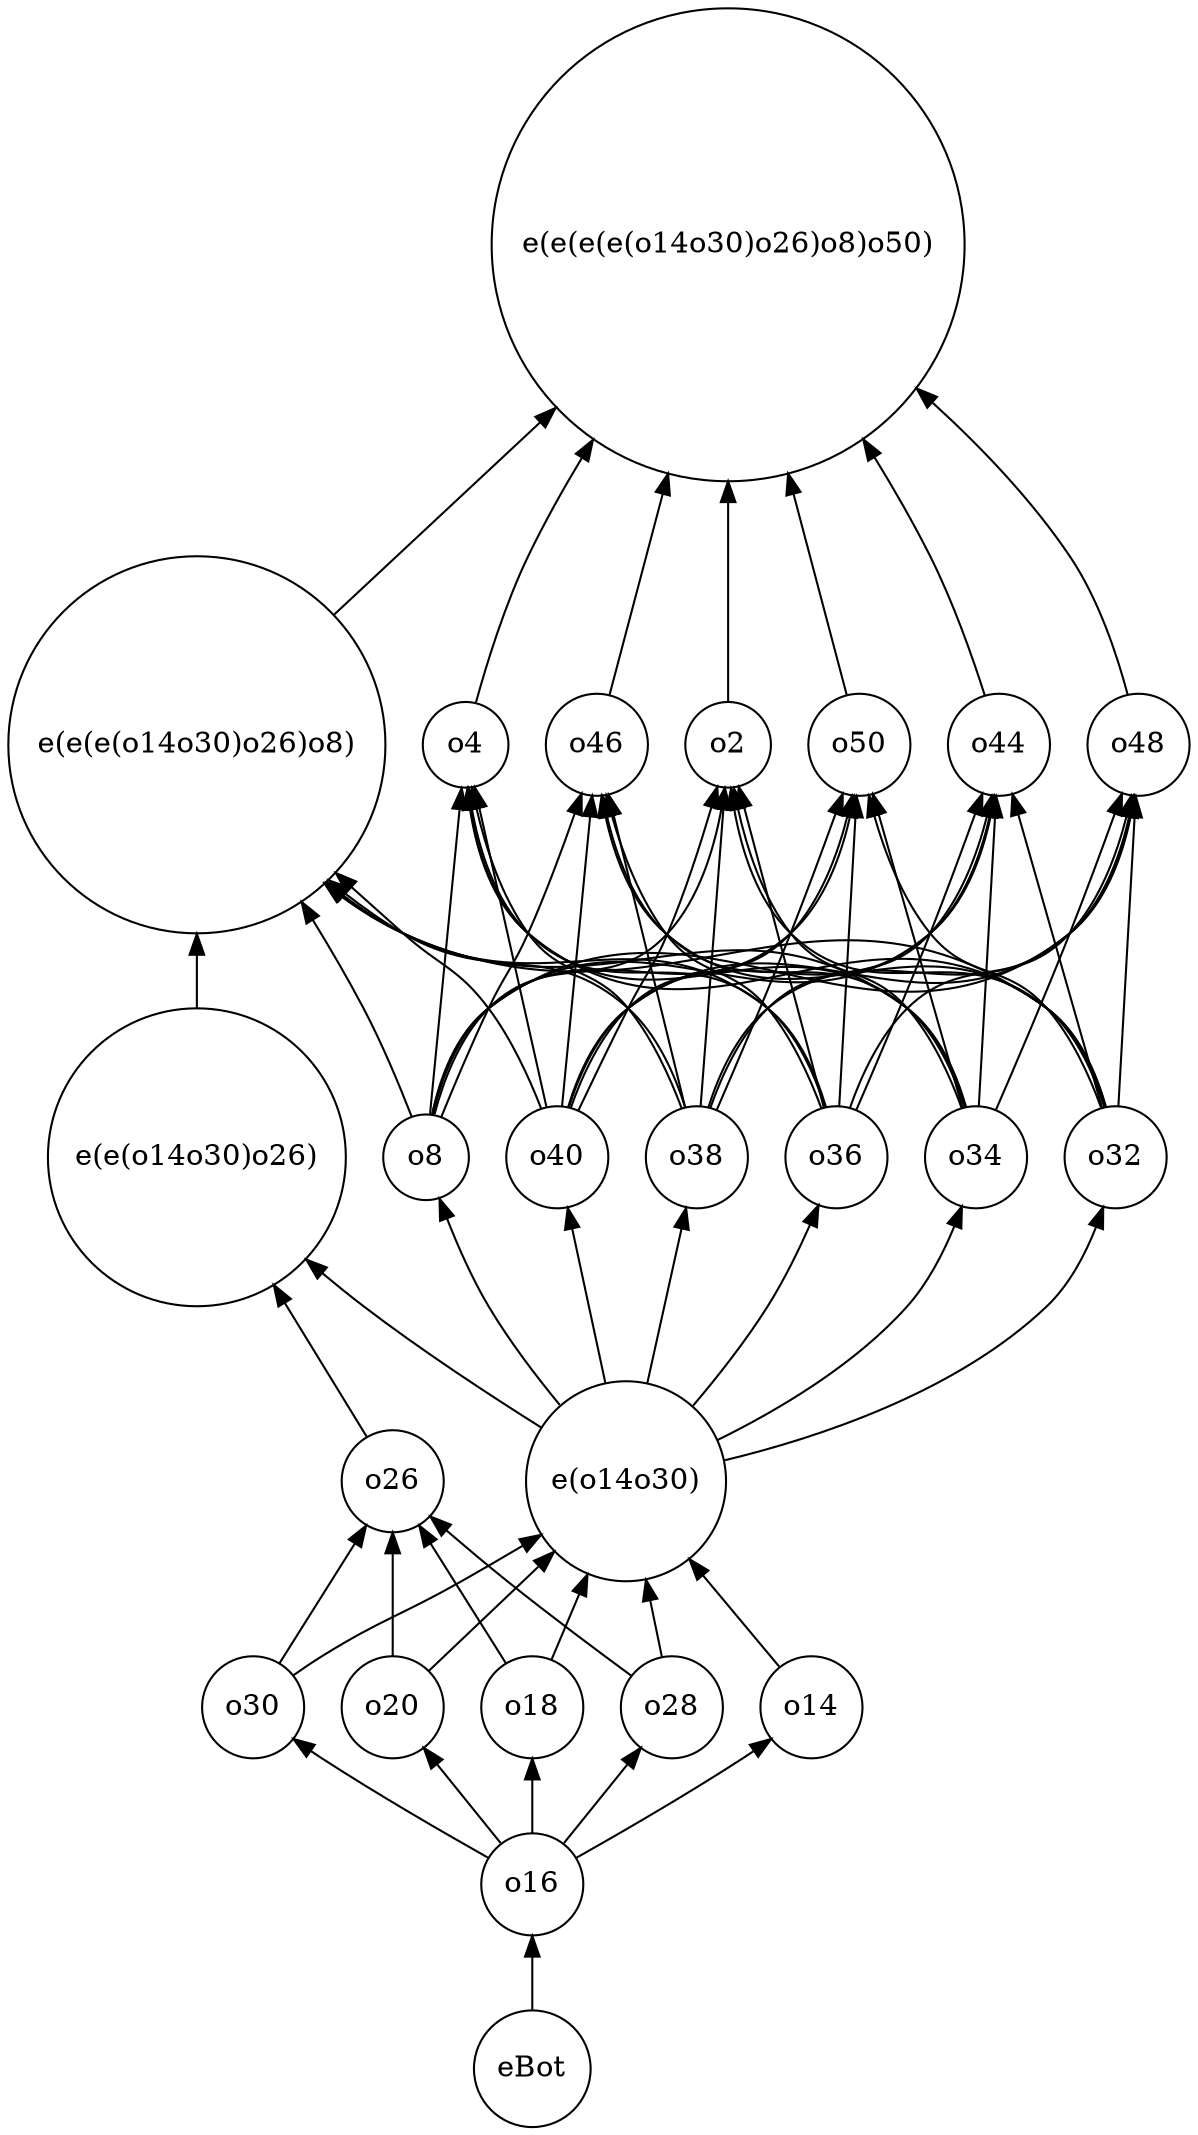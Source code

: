 strict digraph "priss2013-table01_o10_d" {
	graph [bb="0,0,566.04,1018",
		rankdir=BT
	];
	node [label="\N"];
	eBot	 [height=0.77632,
		pos="251.34,27.948",
		shape=circle,
		width=0.77632];
	o16	 [height=0.68605,
		pos="251.34,116.59",
		shape=circle,
		width=0.68605];
	eBot -> o16	 [pos="e,251.34,91.859 251.34,56.363 251.34,64.38 251.34,73.242 251.34,81.615"];
	o8	 [height=0.55967,
		pos="200.34,466.37",
		shape=circle,
		width=0.55967];
	"e(e(e(o14o30)o26)o8)"	 [height=2.5095,
		pos="90.342,664.21",
		shape=circle,
		width=2.5095];
	o8 -> "e(e(e(o14o30)o26)o8)"	 [pos="e,140.64,588.85 193.62,485.42 188,499.89 179.46,520.57 170.34,537.87 162.96,551.86 154.53,566.34 145.98,580.26"];
	o50	 [height=0.68605,
		pos="407.34,664.21",
		shape=circle,
		width=0.68605];
	o8 -> o50	 [pos="e,404.48,639.64 203.28,486.31 206.75,502.33 214.12,524.71 229.34,537.87 279.25,581 324.01,530.07 373.34,573.87 389.36,588.09 397.87,\
610.69 402.37,629.6"];
	o44	 [height=0.68605,
		pos="474.34,664.21",
		shape=circle,
		width=0.68605];
	o8 -> o44	 [pos="e,472.07,639.3 203.03,486.6 206.35,502.81 213.63,525.31 229.34,537.87 303.99,597.54 367.79,512.84 441.34,573.87 457.85,587.56 466.1,\
610.31 470.22,629.42"];
	o48	 [height=0.68605,
		pos="541.34,664.21",
		shape=circle,
		width=0.68605];
	o8 -> o48	 [pos="e,539.29,639.52 202.85,486.44 206.06,502.77 213.28,525.54 229.34,537.87 328.54,613.97 410.55,495.97 508.34,573.87 525.22,587.31 \
533.47,610.28 537.5,629.56"];
	o4	 [height=0.55967,
		pos="218.34,664.21",
		shape=circle,
		width=0.55967];
	o8 -> o4	 [pos="e,216.58,644 202.1,486.51 205.26,520.87 211.91,593.25 215.65,633.91"];
	o46	 [height=0.68605,
		pos="281.34,664.21",
		shape=circle,
		width=0.68605];
	o8 -> o46	 [pos="e,273.43,640.56 207.37,485.49 213.03,499.82 221.34,520.28 229.34,537.87 236.75,554.15 240.15,557.49 247.34,573.87 255.54,592.54 \
263.7,613.87 269.97,631.01"];
	o2	 [height=0.55967,
		pos="344.34,664.21",
		shape=circle,
		width=0.55967];
	o8 -> o2	 [pos="e,342.72,643.78 203.94,486.38 207.8,502 215.35,523.79 229.34,537.87 258.55,567.25 287.28,543.38 315.34,573.87 330.44,590.26 337.68,\
614.62 341.15,633.76"];
	"e(o14o30)"	 [height=1.336,
		pos="296.34,310.78",
		shape=circle,
		width=1.336];
	"e(o14o30)" -> o8	 [pos="e,206.25,447.02 264.25,346.93 252.31,361.14 239.25,378.13 229.34,394.88 221.45,408.22 214.7,424.11 209.71,437.42"];
	o40	 [height=0.68605,
		pos="263.34,466.37",
		shape=circle,
		width=0.68605];
	"e(o14o30)" -> o40	 [pos="e,268.36,442.02 286.44,357.86 281.32,381.71 275.18,410.28 270.52,431.97"];
	o38	 [height=0.68605,
		pos="330.34,466.37",
		shape=circle,
		width=0.68605];
	"e(o14o30)" -> o38	 [pos="e,325.17,442.02 306.54,357.86 311.82,381.71 318.15,410.28 322.95,431.97"];
	"e(e(o14o30)o26)"	 [height=1.9859,
		pos="90.342,466.37",
		shape=circle,
		width=1.9859];
	"e(o14o30)" -> "e(e(o14o30)o26)"	 [pos="e,143.11,417.73 255.74,336.88 230.83,352.74 198.59,374.1 171.34,394.88 164.63,400 157.76,405.51 150.99,411.12"];
	o36	 [height=0.68605,
		pos="397.34,466.37",
		shape=circle,
		width=0.68605];
	"e(o14o30)" -> o36	 [pos="e,388.57,443.04 328.52,347.12 340.6,361.36 353.91,378.31 364.34,394.88 371.95,406.97 378.91,421.1 384.45,433.52"];
	o34	 [height=0.68605,
		pos="464.34,466.37",
		shape=circle,
		width=0.68605];
	"e(o14o30)" -> o34	 [pos="e,457.45,442.46 340.46,330.72 369.34,344.92 406.24,366.74 431.34,394.88 441.09,405.81 448.5,420.12 453.8,432.98"];
	o32	 [height=0.68605,
		pos="531.34,466.37",
		shape=circle,
		width=0.68605];
	"e(o14o30)" -> o32	 [pos="e,525.26,442.12 343.42,320.81 388.2,331.57 454.98,353.53 498.34,394.88 509.02,405.06 516.59,419.38 521.76,432.45"];
	o40 -> "e(e(e(o14o30)o26)o8)"	 [pos="e,157.16,602.88 255.11,489.9 249.2,504.39 240.35,523.19 229.34,537.87 214.99,557 207.11,557.85 189.34,573.87 181.38,581.04 173.05,\
588.55 164.76,596.03"];
	o40 -> o50	 [pos="e,403.48,639.71 269.62,490.42 274.72,505.51 283.25,524.78 296.34,537.87 323.06,564.57 347.63,546.19 373.34,573.87 387.73,589.36 \
396.22,611.56 401.12,629.95"];
	o40 -> o44	 [pos="e,471.7,639.25 268.63,490.61 273.35,506.18 281.83,525.94 296.34,537.87 347.63,580.04 391.87,529.58 441.34,573.87 457.14,588.01 465.39,\
610.4 469.69,629.23"];
	o40 -> o48	 [pos="e,539.07,639.3 268.26,490.62 272.83,506.4 281.29,526.41 296.34,537.87 372.39,595.75 434.79,512.84 508.34,573.87 524.85,587.56 533.1,\
610.31 537.22,629.42"];
	o40 -> o4	 [pos="e,222.67,644.38 258,490.61 249.77,526.45 233.98,595.15 225.01,634.2"];
	o40 -> o46	 [pos="e,279.16,639.5 265.51,490.99 268.68,525.47 274.59,589.77 278.23,629.3"];
	o40 -> o2	 [pos="e,339.25,644.39 273.19,489.1 279.61,503.1 288.28,521.65 296.34,537.87 304.4,554.06 308.3,557.2 315.34,573.87 323.72,593.71 331.18,\
616.85 336.43,634.62"];
	"e(e(e(e(o14o30)o26)o8)o50)"	 [height=3.1594,
		pos="344.34,904.29",
		shape=circle,
		width=3.1594];
	"e(e(e(o14o30)o26)o8)" -> "e(e(e(e(o14o30)o26)o8)o50)"	 [pos="e,261.57,825.71 156.08,726.83 185.89,754.76 221.61,788.24 253.88,818.5"];
	o38 -> "e(e(e(o14o30)o26)o8)"	 [pos="e,153.65,599.28 324.65,490.59 319.77,505.95 311.27,525.47 297.34,537.87 259.55,571.51 233.05,548.38 189.34,573.87 179.83,579.41 \
170.43,585.98 161.44,593.01"];
	o38 -> o50	 [pos="e,398.94,640.76 339.53,489.76 348.33,511.27 361.91,544.72 373.34,573.87 380.79,592.85 388.92,614.2 395.36,631.26"];
	o38 -> o44	 [pos="e,470.79,639.7 336.6,490.44 341.69,505.54 350.22,524.81 363.34,537.87 390.41,564.79 415.43,545.83 441.34,573.87 455.64,589.34 463.88,\
611.54 468.55,629.94"];
	o38 -> o48	 [pos="e,538.7,639.25 335.63,490.61 340.35,506.18 348.83,525.94 363.34,537.87 414.63,580.04 458.87,529.58 508.34,573.87 524.14,588.01 532.39,\
610.4 536.69,629.23"];
	o38 -> o4	 [pos="e,220.97,644.19 323.12,489.99 317.65,504.71 309.07,523.72 297.34,537.87 279.86,558.94 263.48,551.74 247.34,573.87 234.35,591.68 \
226.99,615.6 222.94,634.2"];
	o38 -> o46	 [pos="e,287.15,640 324.53,490.61 315.85,525.28 299.48,590.71 289.58,630.29"];
	o38 -> o2	 [pos="e,342.97,643.99 332.06,491.38 334.63,527.33 339.47,595.03 342.24,633.86"];
	o28	 [height=0.68605,
		pos="318.34,201.99",
		shape=circle,
		width=0.68605];
	o16 -> o28	 [pos="e,303.2,182.14 266.55,136.52 275.45,147.61 286.85,161.79 296.69,174.04"];
	o30	 [height=0.68605,
		pos="117.34,201.99",
		shape=circle,
		width=0.68605];
	o16 -> o30	 [pos="e,137.04,186.41 230.12,129.41 209.45,141.08 177.29,159.7 150.34,177.29 148.7,178.36 147.03,179.48 145.35,180.62"];
	o20	 [height=0.68605,
		pos="184.34,201.99",
		shape=circle,
		width=0.68605];
	o16 -> o20	 [pos="e,199.49,182.14 236.14,136.52 227.23,147.61 215.83,161.79 205.99,174.04"];
	o18	 [height=0.68605,
		pos="251.34,201.99",
		shape=circle,
		width=0.68605];
	o16 -> o18	 [pos="e,251.34,177.21 251.34,141.71 251.34,149.65 251.34,158.62 251.34,167.14"];
	o14	 [height=0.68605,
		pos="385.34,201.99",
		shape=circle,
		width=0.68605];
	o16 -> o14	 [pos="e,365.65,186.41 272.57,129.41 293.24,141.08 325.39,159.7 352.34,177.29 353.98,178.36 355.65,179.48 357.33,180.62"];
	o50 -> "e(e(e(e(o14o30)o26)o8)o50)"	 [pos="e,373.26,794.01 401.19,688.47 395.16,711.24 385.5,747.74 375.85,784.23"];
	o44 -> "e(e(e(e(o14o30)o26)o8)o50)"	 [pos="e,409.21,810.76 467.43,688.19 461.52,706.6 452.26,732.83 441.34,754.55 433.4,770.35 424.14,786.54 414.56,802.15"];
	o28 -> "e(o14o30)"	 [pos="e,305.86,263.6 313.51,226.42 311.84,234.54 309.89,244.01 307.91,253.61"];
	o26	 [height=0.68605,
		pos="184.34,310.78",
		shape=circle,
		width=0.68605];
	o28 -> o26	 [pos="e,202.44,293.8 298.61,217.38 282.47,229.27 259.16,246.74 239.34,262.69 229.65,270.49 219.22,279.3 210.09,287.17"];
	"e(e(o14o30)o26)" -> "e(e(e(o14o30)o26)o8)"	 [pos="e,90.342,573.85 90.342,538.07 90.342,546.42 90.342,555.05 90.342,563.7"];
	o30 -> "e(o14o30)"	 [pos="e,255.71,284.66 136.59,217.47 141.03,220.63 145.79,223.86 150.34,226.69 179.41,244.7 188.58,245.84 218.34,262.69 227.72,268 237.64,\
273.82 247.13,279.5"];
	o30 -> o26	 [pos="e,171.46,289.25 130.26,223.58 140.36,239.68 154.54,262.29 165.85,280.31"];
	o20 -> "e(o14o30)"	 [pos="e,261.82,276.87 201.84,219.67 215.84,233.02 236.05,252.3 254.2,269.6"];
	o20 -> o26	 [pos="e,184.34,285.78 184.34,226.69 184.34,241.11 184.34,259.76 184.34,275.74"];
	o36 -> "e(e(e(o14o30)o26)o8)"	 [pos="e,152.39,598.44 392.2,490.8 387.55,506.45 379.09,526.23 364.34,537.87 302,587.05 260.19,538.01 189.34,573.87 179.36,578.92 169.61,\
585.25 160.37,592.19"];
	o36 -> o50	 [pos="e,406.12,639.3 398.57,491.38 400.33,525.91 403.59,589.73 405.6,629.13"];
	o36 -> o44	 [pos="e,466.3,640.72 406.69,489.3 415.77,510.76 429.83,544.43 441.34,573.87 448.74,592.79 456.64,614.13 462.86,631.21"];
	o36 -> o48	 [pos="e,537.79,639.7 403.6,490.44 408.69,505.54 417.22,524.81 430.34,537.87 457.41,564.79 482.43,545.83 508.34,573.87 522.64,589.34 530.88,\
611.54 535.55,629.94"];
	o36 -> o4	 [pos="e,219.54,643.79 391.74,490.7 386.9,506.1 378.41,525.63 364.34,537.87 323.29,573.56 286.11,535.69 247.34,573.87 231.36,589.6 224.18,\
614.22 220.96,633.63"];
	o36 -> o46	 [pos="e,286.35,639.74 389.95,490.28 384.46,504.93 375.92,523.77 364.34,537.87 347.19,558.75 331.7,552.36 315.34,573.87 302.77,590.39 294.36,\
612.11 289.05,629.99"];
	o36 -> o2	 [pos="e,349.36,644.66 391.05,490.61 381.29,526.69 362.5,596.1 351.98,635"];
	o48 -> "e(e(e(e(o14o30)o26)o8)o50)"	 [pos="e,434.8,835.21 535.99,688.67 530.93,707.58 522.04,734.27 508.34,754.55 490.29,781.28 466.45,806.47 442.56,828.25"];
	o34 -> "e(e(e(o14o30)o26)o8)"	 [pos="e,152.09,597.82 459.5,490.71 454.96,506.54 446.51,526.56 431.34,537.87 344.14,602.83 287.68,527.46 189.34,573.87 179.22,578.64 169.39,\
584.8 160.11,591.65"];
	o34 -> o50	 [pos="e,414.04,640.2 457.69,490.22 447.62,524.84 428.43,590.75 416.87,630.46"];
	o34 -> o44	 [pos="e,473.12,639.3 465.57,491.38 467.33,525.91 470.59,589.73 472.6,629.13"];
	o34 -> o48	 [pos="e,533.3,640.72 473.69,489.3 482.77,510.76 496.83,544.43 508.34,573.87 515.74,592.79 523.64,614.13 529.86,631.21"];
	o34 -> o4	 [pos="e,219.13,643.76 459.24,490.84 454.6,506.51 446.14,526.3 431.34,537.87 365.67,589.16 309.71,518.6 247.34,573.87 230.37,588.9 223.28,\
613.95 220.35,633.71"];
	o34 -> o46	 [pos="e,284.51,639.5 458.73,490.69 453.89,506.08 445.4,525.61 431.34,537.87 390.65,573.34 354.69,536.91 315.34,573.87 299.83,588.44 291.32,\
610.83 286.7,629.55"];
	o34 -> o2	 [pos="e,346.67,643.97 457.43,490.26 452.1,505.09 443.55,524.13 431.34,537.87 411.19,560.54 392.05,549.98 373.34,573.87 359.74,591.22 352.42,\
615.17 348.54,633.9"];
	o18 -> "e(o14o30)"	 [pos="e,277.93,266.09 260.67,225.12 264.57,234.38 269.29,245.57 273.99,256.75"];
	o18 -> o26	 [pos="e,197.22,289.25 238.42,223.58 228.32,239.68 214.14,262.29 202.83,280.31"];
	o4 -> "e(e(e(e(o14o30)o26)o8)o50)"	 [pos="e,278.86,811.06 222.86,683.89 227.68,702.36 236.16,731.16 247.34,754.55 254.97,770.51 264.05,786.78 273.55,802.43"];
	o26 -> "e(e(o14o30)o26)"	 [pos="e,127.25,405.06 171.86,332.18 161.72,348.75 146.8,373.12 132.49,396.51"];
	o32 -> "e(e(e(o14o30)o26)o8)"	 [pos="e,151.65,597.69 526.61,490.86 522.12,506.76 513.69,526.8 498.34,537.87 386.17,618.7 315.3,516.85 189.34,573.87 179.06,578.52 169.11,\
584.64 159.74,591.49"];
	o32 -> o50	 [pos="e,411.56,639.82 524.43,490.26 519.1,505.09 510.55,524.13 498.34,537.87 478.19,560.54 459.53,550.36 440.34,573.87 427.17,590 418.97,\
611.89 414.04,629.97"];
	o32 -> o44	 [pos="e,481.04,640.2 524.69,490.22 514.62,524.84 495.43,590.75 483.87,630.46"];
	o32 -> o48	 [pos="e,540.12,639.3 532.57,491.38 534.33,525.91 537.59,589.73 539.6,629.13"];
	o32 -> o4	 [pos="e,218.93,643.93 526.52,490.74 521.99,506.58 513.54,526.6 498.34,537.87 407.79,604.96 333.56,501.29 247.34,573.87 229.89,588.55 222.85,\
613.86 220.06,633.8"];
	o32 -> o46	 [pos="e,284,639.41 526.24,490.84 521.6,506.51 513.14,526.3 498.34,537.87 433.04,588.92 378.7,520.42 315.34,573.87 298.89,587.74 290.38,\
610.49 285.99,629.56"];
	o32 -> o2	 [pos="e,345.44,644.09 525.81,490.78 521.01,506.22 512.52,525.76 498.34,537.87 454.37,575.4 414.9,533.67 373.34,573.87 357.05,589.62 349.9,\
614.61 346.77,634.16"];
	o14 -> "e(o14o30)"	 [pos="e,326.78,273.26 369.84,221.59 359.75,233.7 346.13,250.04 333.35,265.37"];
	o46 -> "e(e(e(e(o14o30)o26)o8)o50)"	 [pos="e,315.42,794.01 287.5,688.47 293.52,711.24 303.18,747.74 312.84,784.23"];
	o2 -> "e(e(e(e(o14o30)o26)o8)o50)"	 [pos="e,344.34,790.34 344.34,684.69 344.34,706.21 344.34,742.75 344.34,779.87"];
}

